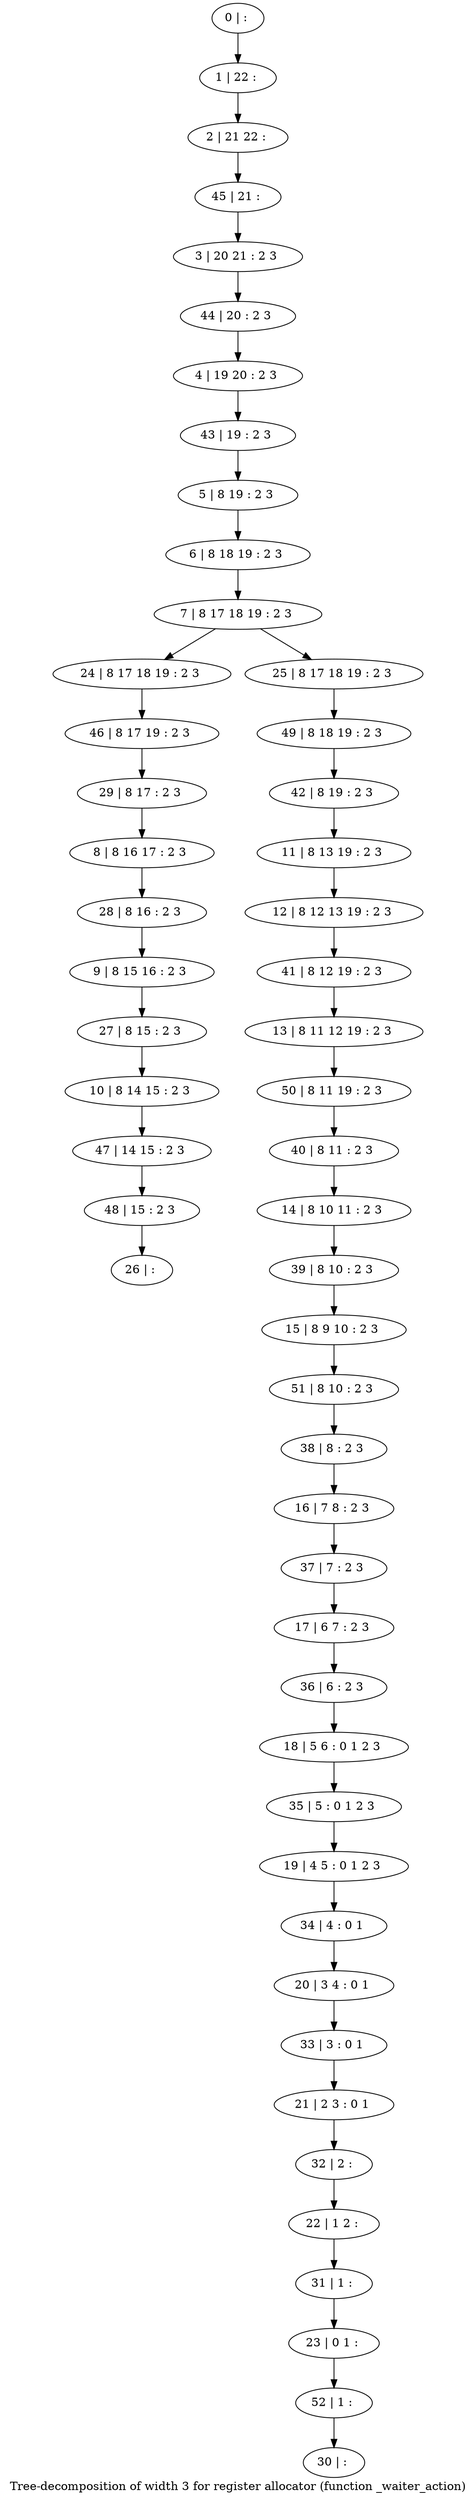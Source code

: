 digraph G {
graph [label="Tree-decomposition of width 3 for register allocator (function _waiter_action)"]
0[label="0 | : "];
1[label="1 | 22 : "];
2[label="2 | 21 22 : "];
3[label="3 | 20 21 : 2 3 "];
4[label="4 | 19 20 : 2 3 "];
5[label="5 | 8 19 : 2 3 "];
6[label="6 | 8 18 19 : 2 3 "];
7[label="7 | 8 17 18 19 : 2 3 "];
8[label="8 | 8 16 17 : 2 3 "];
9[label="9 | 8 15 16 : 2 3 "];
10[label="10 | 8 14 15 : 2 3 "];
11[label="11 | 8 13 19 : 2 3 "];
12[label="12 | 8 12 13 19 : 2 3 "];
13[label="13 | 8 11 12 19 : 2 3 "];
14[label="14 | 8 10 11 : 2 3 "];
15[label="15 | 8 9 10 : 2 3 "];
16[label="16 | 7 8 : 2 3 "];
17[label="17 | 6 7 : 2 3 "];
18[label="18 | 5 6 : 0 1 2 3 "];
19[label="19 | 4 5 : 0 1 2 3 "];
20[label="20 | 3 4 : 0 1 "];
21[label="21 | 2 3 : 0 1 "];
22[label="22 | 1 2 : "];
23[label="23 | 0 1 : "];
24[label="24 | 8 17 18 19 : 2 3 "];
25[label="25 | 8 17 18 19 : 2 3 "];
26[label="26 | : "];
27[label="27 | 8 15 : 2 3 "];
28[label="28 | 8 16 : 2 3 "];
29[label="29 | 8 17 : 2 3 "];
30[label="30 | : "];
31[label="31 | 1 : "];
32[label="32 | 2 : "];
33[label="33 | 3 : 0 1 "];
34[label="34 | 4 : 0 1 "];
35[label="35 | 5 : 0 1 2 3 "];
36[label="36 | 6 : 2 3 "];
37[label="37 | 7 : 2 3 "];
38[label="38 | 8 : 2 3 "];
39[label="39 | 8 10 : 2 3 "];
40[label="40 | 8 11 : 2 3 "];
41[label="41 | 8 12 19 : 2 3 "];
42[label="42 | 8 19 : 2 3 "];
43[label="43 | 19 : 2 3 "];
44[label="44 | 20 : 2 3 "];
45[label="45 | 21 : "];
46[label="46 | 8 17 19 : 2 3 "];
47[label="47 | 14 15 : 2 3 "];
48[label="48 | 15 : 2 3 "];
49[label="49 | 8 18 19 : 2 3 "];
50[label="50 | 8 11 19 : 2 3 "];
51[label="51 | 8 10 : 2 3 "];
52[label="52 | 1 : "];
0->1 ;
1->2 ;
5->6 ;
6->7 ;
11->12 ;
7->24 ;
7->25 ;
27->10 ;
9->27 ;
28->9 ;
8->28 ;
29->8 ;
31->23 ;
22->31 ;
32->22 ;
21->32 ;
33->21 ;
20->33 ;
34->20 ;
19->34 ;
35->19 ;
18->35 ;
36->18 ;
17->36 ;
37->17 ;
16->37 ;
38->16 ;
39->15 ;
14->39 ;
40->14 ;
41->13 ;
12->41 ;
42->11 ;
43->5 ;
4->43 ;
44->4 ;
3->44 ;
45->3 ;
2->45 ;
46->29 ;
24->46 ;
10->47 ;
48->26 ;
47->48 ;
49->42 ;
25->49 ;
50->40 ;
13->50 ;
51->38 ;
15->51 ;
52->30 ;
23->52 ;
}
